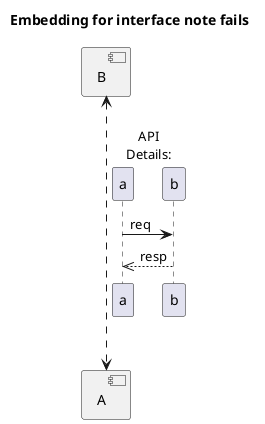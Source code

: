 {
  "sha1": "ggqr9xqezn99t8xv1pb4fqv1fel9dyy",
  "insertion": {
    "when": "2024-06-01T09:03:07.744Z",
    "url": "http://forum.plantuml.net/9341/embedding-in-interface-note-fails",
    "user": "plantuml@gmail.com"
  }
}
@startuml
title Embedding for interface note fails

        component "B" as B {
	}

	component "A" as A {		 
	}

	B <-[dashed]-> A: API\nDetails:\n{{\na->b:req\nb-->>a:resp\n}}\n
@enduml
